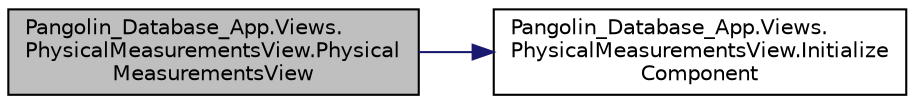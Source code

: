 digraph "Pangolin_Database_App.Views.PhysicalMeasurementsView.PhysicalMeasurementsView"
{
 // LATEX_PDF_SIZE
  edge [fontname="Helvetica",fontsize="10",labelfontname="Helvetica",labelfontsize="10"];
  node [fontname="Helvetica",fontsize="10",shape=record];
  rankdir="LR";
  Node1 [label="Pangolin_Database_App.Views.\lPhysicalMeasurementsView.Physical\lMeasurementsView",height=0.2,width=0.4,color="black", fillcolor="grey75", style="filled", fontcolor="black",tooltip=" "];
  Node1 -> Node2 [color="midnightblue",fontsize="10",style="solid",fontname="Helvetica"];
  Node2 [label="Pangolin_Database_App.Views.\lPhysicalMeasurementsView.Initialize\lComponent",height=0.2,width=0.4,color="black", fillcolor="white", style="filled",URL="$class_pangolin___database___app_1_1_views_1_1_physical_measurements_view.html#a371a19d992f3f0ccf8f3d793e56451d2",tooltip="InitializeComponent"];
}
